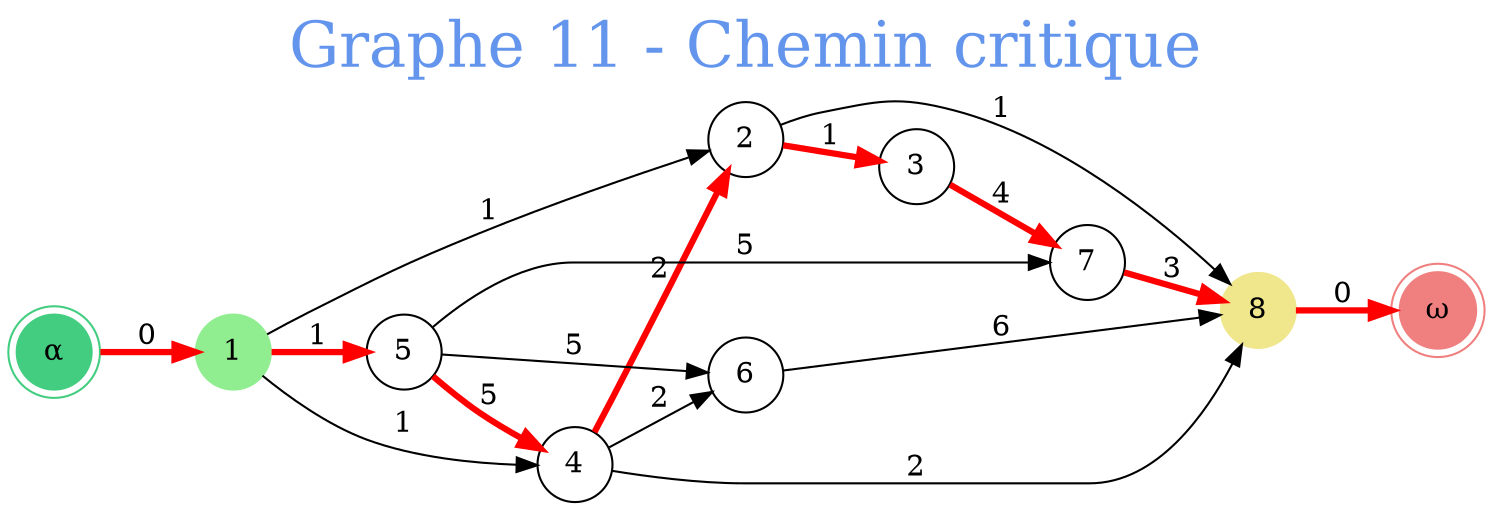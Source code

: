 // Graphe 11 - Chemin critique
digraph {
	rankdir=LR
	graph [fontcolor=cornflowerblue fontsize=30 label="Graphe 11 - Chemin critique" labelloc=t]
	0 [label="α" color=seagreen3 shape=doublecircle style=filled]
	1 [label=1 color=lightgreen shape=circle style=filled]
	2 [label=2 shape=circle]
	3 [label=3 shape=circle]
	4 [label=4 shape=circle]
	5 [label=5 shape=circle]
	6 [label=6 shape=circle]
	7 [label=7 shape=circle]
	8 [label=8 color=khaki shape=circle style=filled]
	9 [label="ω" color=lightcoral shape=doublecircle style=filled]
	1 -> 2 [label=1]
	1 -> 4 [label=1]
	2 -> 8 [label=1]
	4 -> 6 [label=2]
	4 -> 8 [label=2]
	5 -> 6 [label=5]
	5 -> 7 [label=5]
	6 -> 8 [label=6]
	0 -> 1 [label=0 color=red constraint=true penwidth=3.0]
	1 -> 5 [label=1 color=red constraint=true penwidth=3.0]
	3 -> 7 [label=4 color=red constraint=true penwidth=3.0]
	5 -> 4 [label=5 color=red constraint=true penwidth=3.0]
	4 -> 2 [label=2 color=red constraint=true penwidth=3.0]
	2 -> 3 [label=1 color=red constraint=true penwidth=3.0]
	8 -> 9 [label=0 color=red constraint=true penwidth=3.0]
	7 -> 8 [label=3 color=red constraint=true penwidth=3.0]
}
